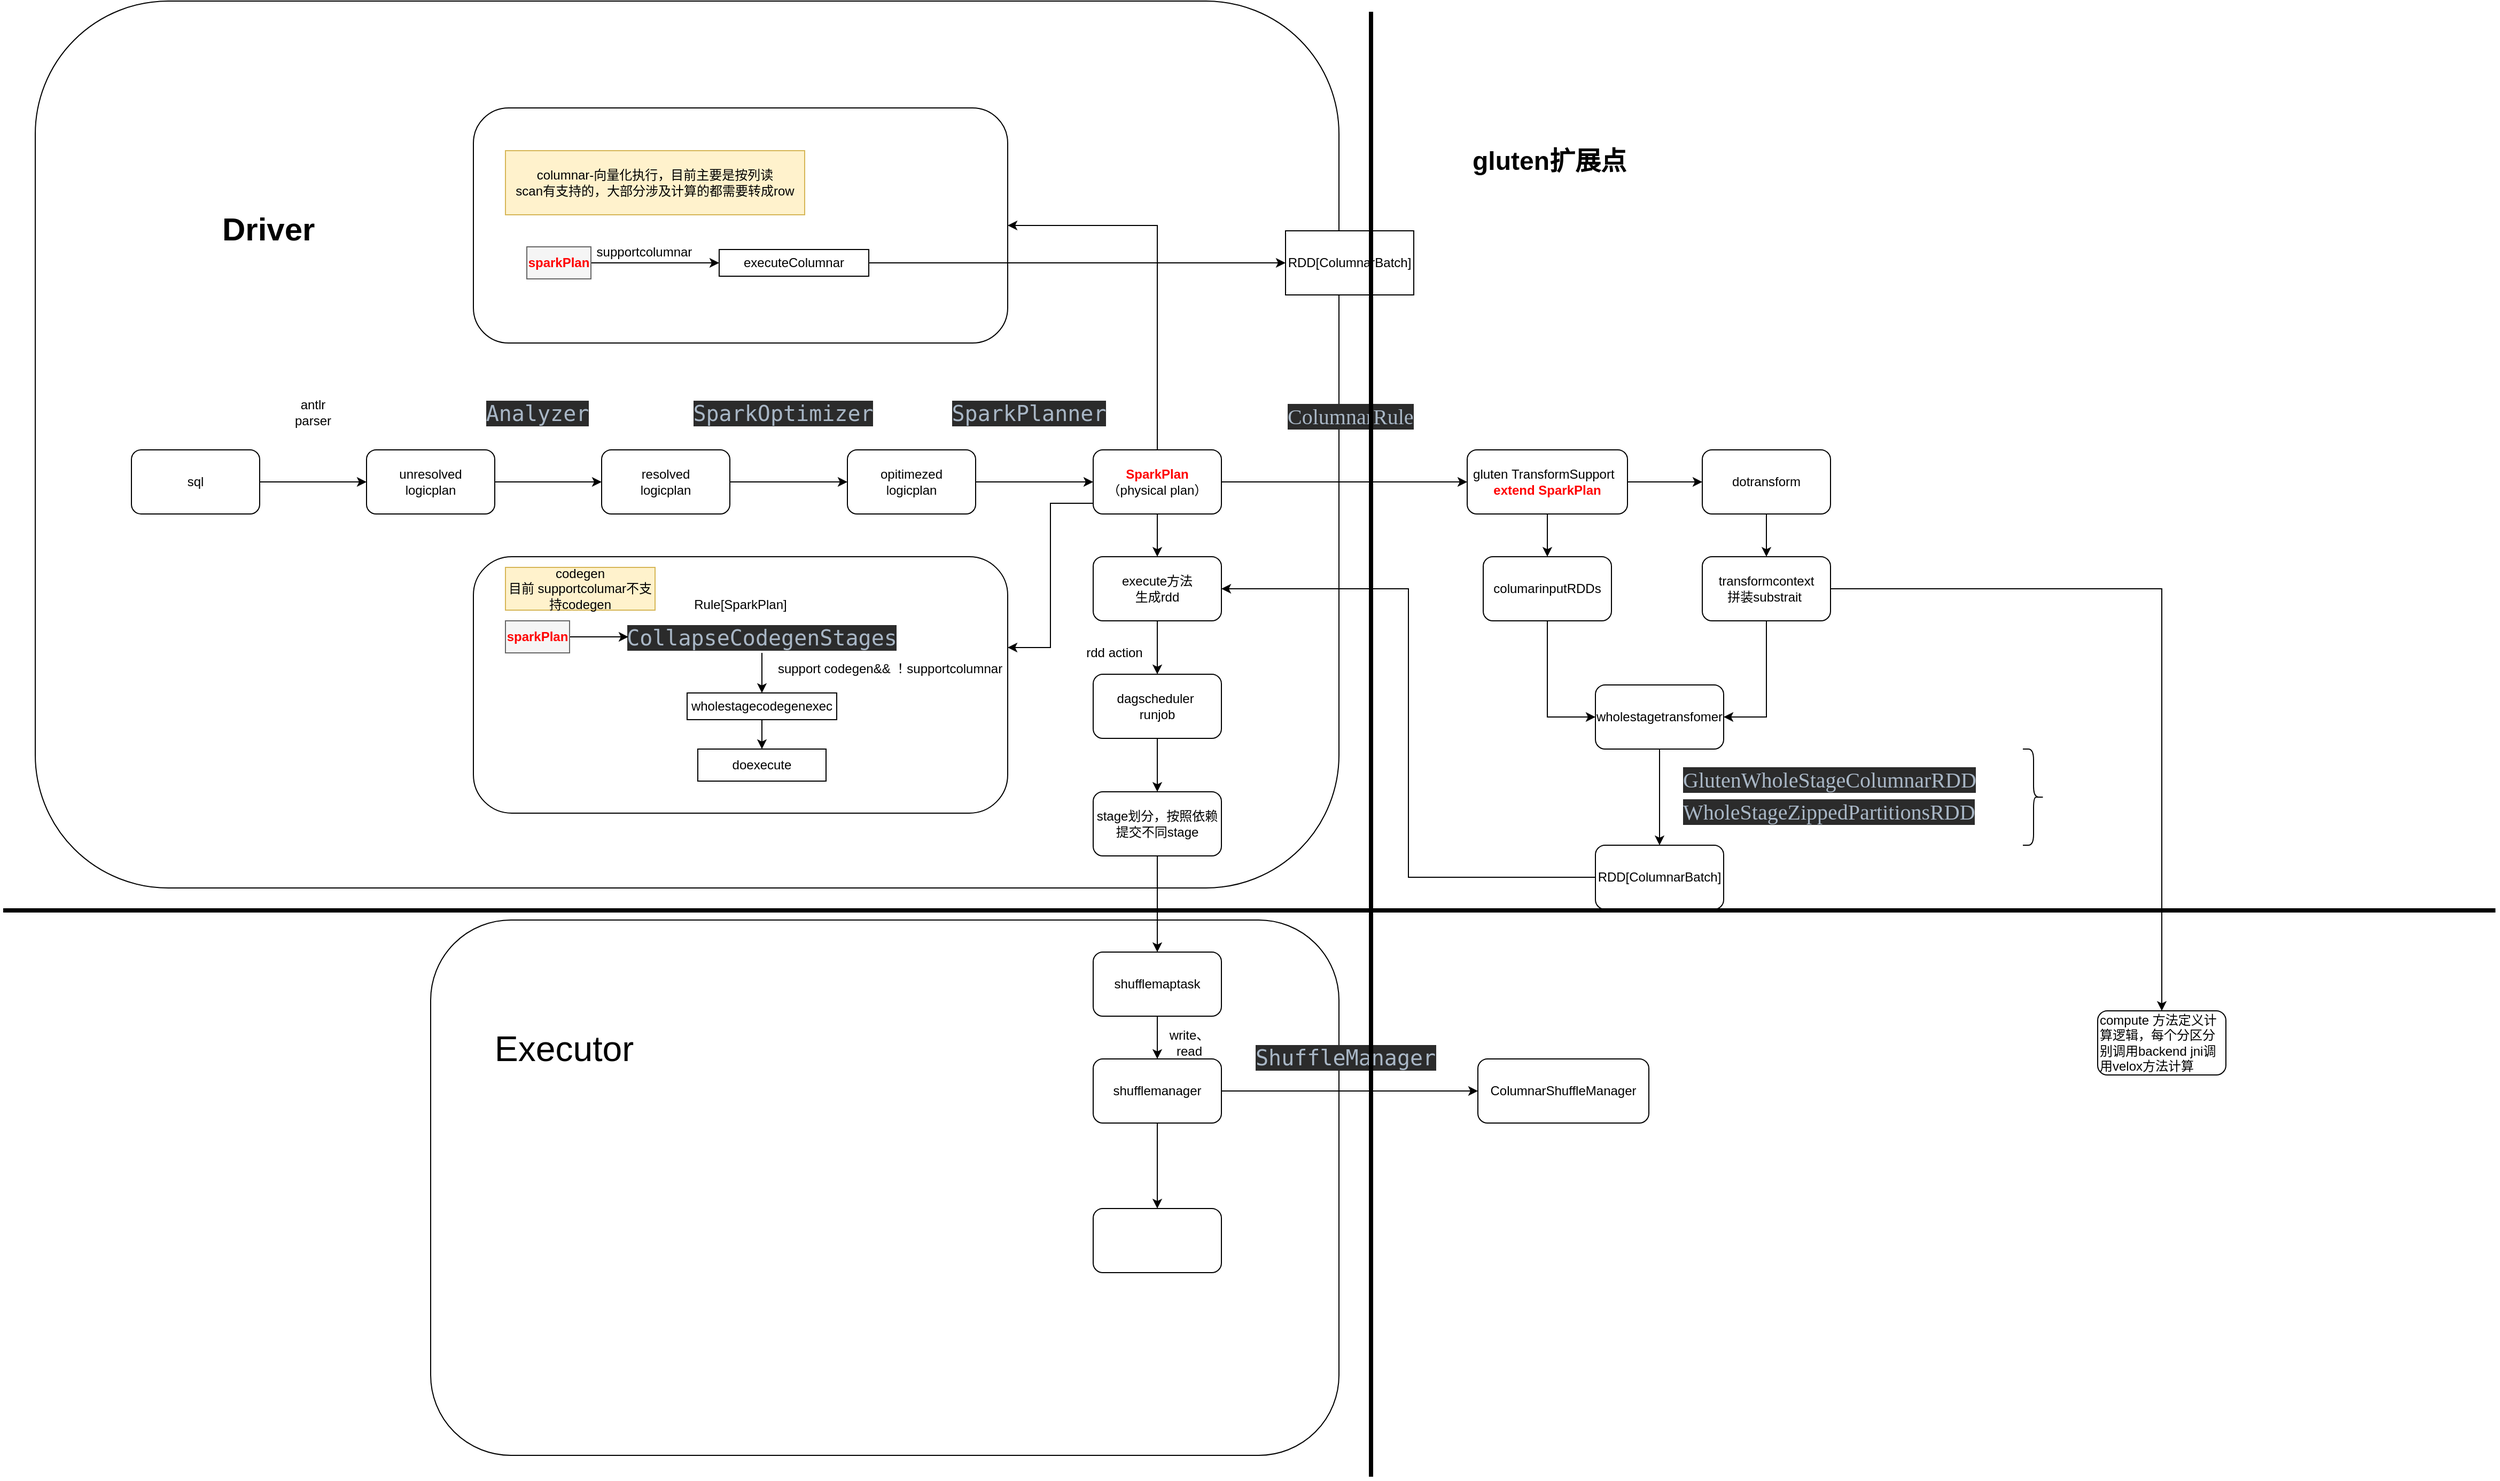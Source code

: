 <mxfile version="21.6.6" type="github">
  <diagram name="Page-1" id="DvOK544AAdSYS5Jsig9n">
    <mxGraphModel dx="2499" dy="2141" grid="1" gridSize="10" guides="1" tooltips="1" connect="1" arrows="1" fold="1" page="1" pageScale="1" pageWidth="827" pageHeight="1169" math="0" shadow="0">
      <root>
        <mxCell id="0" />
        <mxCell id="1" parent="0" />
        <mxCell id="msUf4MJw7vBMh_uC4jN4-15" value="" style="rounded=1;whiteSpace=wrap;html=1;" parent="1" vertex="1">
          <mxGeometry x="30" y="-10" width="1220" height="830" as="geometry" />
        </mxCell>
        <mxCell id="msUf4MJw7vBMh_uC4jN4-3" style="edgeStyle=orthogonalEdgeStyle;rounded=0;orthogonalLoop=1;jettySize=auto;html=1;entryX=0;entryY=0.5;entryDx=0;entryDy=0;" parent="1" source="msUf4MJw7vBMh_uC4jN4-1" target="msUf4MJw7vBMh_uC4jN4-4" edge="1">
          <mxGeometry relative="1" as="geometry">
            <mxPoint x="410" y="440" as="targetPoint" />
          </mxGeometry>
        </mxCell>
        <mxCell id="msUf4MJw7vBMh_uC4jN4-1" value="sql" style="rounded=1;whiteSpace=wrap;html=1;" parent="1" vertex="1">
          <mxGeometry x="120" y="410" width="120" height="60" as="geometry" />
        </mxCell>
        <mxCell id="msUf4MJw7vBMh_uC4jN4-2" value="&lt;h1&gt;&lt;font style=&quot;font-size: 30px;&quot;&gt;Driver&lt;/font&gt;&lt;/h1&gt;" style="text;html=1;strokeColor=none;fillColor=none;spacing=5;spacingTop=-20;whiteSpace=wrap;overflow=hidden;rounded=0;" parent="1" vertex="1">
          <mxGeometry x="200" y="180" width="280" height="80" as="geometry" />
        </mxCell>
        <mxCell id="msUf4MJw7vBMh_uC4jN4-7" style="edgeStyle=orthogonalEdgeStyle;rounded=0;orthogonalLoop=1;jettySize=auto;html=1;entryX=0;entryY=0.5;entryDx=0;entryDy=0;" parent="1" source="msUf4MJw7vBMh_uC4jN4-4" target="msUf4MJw7vBMh_uC4jN4-6" edge="1">
          <mxGeometry relative="1" as="geometry" />
        </mxCell>
        <mxCell id="msUf4MJw7vBMh_uC4jN4-4" value="unresolved&lt;br&gt;logicplan" style="rounded=1;whiteSpace=wrap;html=1;" parent="1" vertex="1">
          <mxGeometry x="340" y="410" width="120" height="60" as="geometry" />
        </mxCell>
        <mxCell id="msUf4MJw7vBMh_uC4jN4-5" value="antlr parser" style="text;html=1;strokeColor=none;fillColor=none;align=center;verticalAlign=middle;whiteSpace=wrap;rounded=0;" parent="1" vertex="1">
          <mxGeometry x="260" y="360" width="60" height="30" as="geometry" />
        </mxCell>
        <mxCell id="msUf4MJw7vBMh_uC4jN4-10" value="" style="edgeStyle=orthogonalEdgeStyle;rounded=0;orthogonalLoop=1;jettySize=auto;html=1;" parent="1" source="msUf4MJw7vBMh_uC4jN4-6" target="msUf4MJw7vBMh_uC4jN4-9" edge="1">
          <mxGeometry relative="1" as="geometry" />
        </mxCell>
        <mxCell id="msUf4MJw7vBMh_uC4jN4-6" value="resolved&lt;br&gt;logicplan" style="rounded=1;whiteSpace=wrap;html=1;" parent="1" vertex="1">
          <mxGeometry x="560" y="410" width="120" height="60" as="geometry" />
        </mxCell>
        <mxCell id="msUf4MJw7vBMh_uC4jN4-8" value="&lt;div style=&quot;background-color:#2b2b2b;color:#a9b7c6;font-family:&#39;Chalkboard&#39;;font-size:15.0pt;&quot;&gt;&lt;pre&gt;Analyzer&lt;/pre&gt;&lt;/div&gt;" style="text;html=1;strokeColor=none;fillColor=none;align=center;verticalAlign=middle;whiteSpace=wrap;rounded=0;" parent="1" vertex="1">
          <mxGeometry x="470" y="360" width="60" height="30" as="geometry" />
        </mxCell>
        <mxCell id="msUf4MJw7vBMh_uC4jN4-13" value="" style="edgeStyle=orthogonalEdgeStyle;rounded=0;orthogonalLoop=1;jettySize=auto;html=1;" parent="1" source="msUf4MJw7vBMh_uC4jN4-9" target="msUf4MJw7vBMh_uC4jN4-12" edge="1">
          <mxGeometry relative="1" as="geometry" />
        </mxCell>
        <mxCell id="msUf4MJw7vBMh_uC4jN4-9" value="opitimezed &lt;br&gt;logicplan" style="rounded=1;whiteSpace=wrap;html=1;" parent="1" vertex="1">
          <mxGeometry x="790" y="410" width="120" height="60" as="geometry" />
        </mxCell>
        <mxCell id="msUf4MJw7vBMh_uC4jN4-11" value="&lt;div style=&quot;background-color:#2b2b2b;color:#a9b7c6;font-family:&#39;Chalkboard&#39;;font-size:15.0pt;&quot;&gt;&lt;pre&gt;SparkOptimizer&lt;/pre&gt;&lt;/div&gt;" style="text;html=1;strokeColor=none;fillColor=none;align=center;verticalAlign=middle;whiteSpace=wrap;rounded=0;" parent="1" vertex="1">
          <mxGeometry x="700" y="360" width="60" height="30" as="geometry" />
        </mxCell>
        <mxCell id="msUf4MJw7vBMh_uC4jN4-17" style="edgeStyle=orthogonalEdgeStyle;rounded=0;orthogonalLoop=1;jettySize=auto;html=1;" parent="1" source="msUf4MJw7vBMh_uC4jN4-12" edge="1">
          <mxGeometry relative="1" as="geometry">
            <mxPoint x="1370" y="440" as="targetPoint" />
          </mxGeometry>
        </mxCell>
        <mxCell id="msUf4MJw7vBMh_uC4jN4-24" value="" style="edgeStyle=orthogonalEdgeStyle;rounded=0;orthogonalLoop=1;jettySize=auto;html=1;" parent="1" source="msUf4MJw7vBMh_uC4jN4-12" target="msUf4MJw7vBMh_uC4jN4-23" edge="1">
          <mxGeometry relative="1" as="geometry" />
        </mxCell>
        <mxCell id="BWV1KbDKcv2o01H1qYZp-22" value="" style="edgeStyle=orthogonalEdgeStyle;rounded=0;orthogonalLoop=1;jettySize=auto;html=1;" edge="1" parent="1" source="msUf4MJw7vBMh_uC4jN4-12" target="BWV1KbDKcv2o01H1qYZp-21">
          <mxGeometry relative="1" as="geometry">
            <Array as="points">
              <mxPoint x="1080" y="200" />
            </Array>
          </mxGeometry>
        </mxCell>
        <mxCell id="msUf4MJw7vBMh_uC4jN4-12" value="&lt;b&gt;&lt;font color=&quot;#ff0000&quot;&gt;SparkPlan&lt;/font&gt;&lt;/b&gt;&lt;br&gt;（physical plan）" style="rounded=1;whiteSpace=wrap;html=1;" parent="1" vertex="1">
          <mxGeometry x="1020" y="410" width="120" height="60" as="geometry" />
        </mxCell>
        <mxCell id="msUf4MJw7vBMh_uC4jN4-14" value="&lt;div style=&quot;background-color:#2b2b2b;color:#a9b7c6;font-family:&#39;Chalkboard&#39;;font-size:15.0pt;&quot;&gt;&lt;pre&gt;SparkPlanner&lt;/pre&gt;&lt;/div&gt;" style="text;html=1;strokeColor=none;fillColor=none;align=center;verticalAlign=middle;whiteSpace=wrap;rounded=0;" parent="1" vertex="1">
          <mxGeometry x="930" y="360" width="60" height="30" as="geometry" />
        </mxCell>
        <mxCell id="msUf4MJw7vBMh_uC4jN4-16" value="&lt;h1&gt;gluten扩展点&lt;/h1&gt;" style="text;html=1;strokeColor=none;fillColor=none;spacing=5;spacingTop=-20;whiteSpace=wrap;overflow=hidden;rounded=0;" parent="1" vertex="1">
          <mxGeometry x="1370" y="120" width="280" height="80" as="geometry" />
        </mxCell>
        <mxCell id="msUf4MJw7vBMh_uC4jN4-27" value="" style="edgeStyle=orthogonalEdgeStyle;rounded=0;orthogonalLoop=1;jettySize=auto;html=1;" parent="1" source="msUf4MJw7vBMh_uC4jN4-18" target="msUf4MJw7vBMh_uC4jN4-26" edge="1">
          <mxGeometry relative="1" as="geometry" />
        </mxCell>
        <mxCell id="msUf4MJw7vBMh_uC4jN4-29" value="" style="edgeStyle=orthogonalEdgeStyle;rounded=0;orthogonalLoop=1;jettySize=auto;html=1;" parent="1" source="msUf4MJw7vBMh_uC4jN4-18" target="msUf4MJw7vBMh_uC4jN4-28" edge="1">
          <mxGeometry relative="1" as="geometry" />
        </mxCell>
        <mxCell id="msUf4MJw7vBMh_uC4jN4-18" value="gluten&amp;nbsp;TransformSupport&lt;span style=&quot;background-color: initial;&quot;&gt;&amp;nbsp;&amp;nbsp;&lt;/span&gt;&lt;br&gt;&lt;b&gt;&lt;font color=&quot;#ff0000&quot;&gt;extend SparkPlan&lt;/font&gt;&lt;/b&gt;" style="rounded=1;whiteSpace=wrap;html=1;" parent="1" vertex="1">
          <mxGeometry x="1370" y="410" width="150" height="60" as="geometry" />
        </mxCell>
        <mxCell id="msUf4MJw7vBMh_uC4jN4-19" value="&lt;div style=&quot;background-color: rgb(43, 43, 43); color: rgb(169, 183, 198); font-family: Chalkboard; font-size: 15pt;&quot;&gt;ColumnarRule&lt;/div&gt;" style="text;whiteSpace=wrap;html=1;" parent="1" vertex="1">
          <mxGeometry x="1200" y="360" width="150" height="50" as="geometry" />
        </mxCell>
        <mxCell id="msUf4MJw7vBMh_uC4jN4-20" value="" style="rounded=1;whiteSpace=wrap;html=1;" parent="1" vertex="1">
          <mxGeometry x="400" y="850" width="850" height="501" as="geometry" />
        </mxCell>
        <mxCell id="msUf4MJw7vBMh_uC4jN4-31" value="" style="edgeStyle=orthogonalEdgeStyle;rounded=0;orthogonalLoop=1;jettySize=auto;html=1;" parent="1" source="msUf4MJw7vBMh_uC4jN4-23" target="msUf4MJw7vBMh_uC4jN4-30" edge="1">
          <mxGeometry relative="1" as="geometry" />
        </mxCell>
        <mxCell id="msUf4MJw7vBMh_uC4jN4-23" value="execute方法&lt;br&gt;生成rdd" style="rounded=1;whiteSpace=wrap;html=1;" parent="1" vertex="1">
          <mxGeometry x="1020" y="510" width="120" height="60" as="geometry" />
        </mxCell>
        <mxCell id="BWV1KbDKcv2o01H1qYZp-42" value="" style="edgeStyle=orthogonalEdgeStyle;rounded=0;orthogonalLoop=1;jettySize=auto;html=1;" edge="1" parent="1" source="msUf4MJw7vBMh_uC4jN4-26" target="BWV1KbDKcv2o01H1qYZp-41">
          <mxGeometry relative="1" as="geometry">
            <Array as="points">
              <mxPoint x="1445" y="660" />
            </Array>
          </mxGeometry>
        </mxCell>
        <mxCell id="msUf4MJw7vBMh_uC4jN4-26" value="columarinputRDDs" style="rounded=1;whiteSpace=wrap;html=1;" parent="1" vertex="1">
          <mxGeometry x="1385" y="510" width="120" height="60" as="geometry" />
        </mxCell>
        <mxCell id="BWV1KbDKcv2o01H1qYZp-40" value="" style="edgeStyle=orthogonalEdgeStyle;rounded=0;orthogonalLoop=1;jettySize=auto;html=1;" edge="1" parent="1" source="msUf4MJw7vBMh_uC4jN4-28" target="BWV1KbDKcv2o01H1qYZp-39">
          <mxGeometry relative="1" as="geometry" />
        </mxCell>
        <mxCell id="msUf4MJw7vBMh_uC4jN4-28" value="dotransform" style="whiteSpace=wrap;html=1;rounded=1;" parent="1" vertex="1">
          <mxGeometry x="1590" y="410" width="120" height="60" as="geometry" />
        </mxCell>
        <mxCell id="msUf4MJw7vBMh_uC4jN4-35" value="" style="edgeStyle=orthogonalEdgeStyle;rounded=0;orthogonalLoop=1;jettySize=auto;html=1;" parent="1" source="msUf4MJw7vBMh_uC4jN4-30" target="msUf4MJw7vBMh_uC4jN4-34" edge="1">
          <mxGeometry relative="1" as="geometry" />
        </mxCell>
        <mxCell id="msUf4MJw7vBMh_uC4jN4-30" value="dagscheduler&amp;nbsp;&lt;br&gt;runjob" style="rounded=1;whiteSpace=wrap;html=1;" parent="1" vertex="1">
          <mxGeometry x="1020" y="620" width="120" height="60" as="geometry" />
        </mxCell>
        <mxCell id="msUf4MJw7vBMh_uC4jN4-32" value="rdd action" style="text;html=1;strokeColor=none;fillColor=none;align=center;verticalAlign=middle;whiteSpace=wrap;rounded=0;" parent="1" vertex="1">
          <mxGeometry x="1010" y="584.5" width="60" height="30" as="geometry" />
        </mxCell>
        <mxCell id="msUf4MJw7vBMh_uC4jN4-43" value="" style="edgeStyle=orthogonalEdgeStyle;rounded=0;orthogonalLoop=1;jettySize=auto;html=1;" parent="1" source="msUf4MJw7vBMh_uC4jN4-34" target="msUf4MJw7vBMh_uC4jN4-42" edge="1">
          <mxGeometry relative="1" as="geometry" />
        </mxCell>
        <mxCell id="msUf4MJw7vBMh_uC4jN4-34" value="stage划分，按照依赖提交不同stage" style="rounded=1;whiteSpace=wrap;html=1;" parent="1" vertex="1">
          <mxGeometry x="1020" y="730" width="120" height="60" as="geometry" />
        </mxCell>
        <mxCell id="msUf4MJw7vBMh_uC4jN4-38" value="&lt;font style=&quot;font-size: 33px;&quot;&gt;Executor&lt;/font&gt;" style="text;html=1;strokeColor=none;fillColor=none;align=center;verticalAlign=middle;whiteSpace=wrap;rounded=0;fontSize=33;" parent="1" vertex="1">
          <mxGeometry x="460" y="940" width="130" height="60" as="geometry" />
        </mxCell>
        <mxCell id="msUf4MJw7vBMh_uC4jN4-45" value="" style="edgeStyle=orthogonalEdgeStyle;rounded=0;orthogonalLoop=1;jettySize=auto;html=1;" parent="1" source="msUf4MJw7vBMh_uC4jN4-42" target="msUf4MJw7vBMh_uC4jN4-44" edge="1">
          <mxGeometry relative="1" as="geometry" />
        </mxCell>
        <mxCell id="msUf4MJw7vBMh_uC4jN4-42" value="shufflemaptask" style="whiteSpace=wrap;html=1;rounded=1;" parent="1" vertex="1">
          <mxGeometry x="1020" y="880" width="120" height="60" as="geometry" />
        </mxCell>
        <mxCell id="msUf4MJw7vBMh_uC4jN4-47" value="" style="edgeStyle=orthogonalEdgeStyle;rounded=0;orthogonalLoop=1;jettySize=auto;html=1;" parent="1" source="msUf4MJw7vBMh_uC4jN4-44" target="msUf4MJw7vBMh_uC4jN4-46" edge="1">
          <mxGeometry relative="1" as="geometry" />
        </mxCell>
        <mxCell id="BWV1KbDKcv2o01H1qYZp-57" value="" style="edgeStyle=orthogonalEdgeStyle;rounded=0;orthogonalLoop=1;jettySize=auto;html=1;" edge="1" parent="1" source="msUf4MJw7vBMh_uC4jN4-44" target="BWV1KbDKcv2o01H1qYZp-56">
          <mxGeometry relative="1" as="geometry" />
        </mxCell>
        <mxCell id="msUf4MJw7vBMh_uC4jN4-44" value="shufflemanager" style="whiteSpace=wrap;html=1;rounded=1;" parent="1" vertex="1">
          <mxGeometry x="1020" y="980" width="120" height="60" as="geometry" />
        </mxCell>
        <mxCell id="msUf4MJw7vBMh_uC4jN4-46" value="ColumnarShuffleManager" style="whiteSpace=wrap;html=1;rounded=1;" parent="1" vertex="1">
          <mxGeometry x="1380" y="980" width="160" height="60" as="geometry" />
        </mxCell>
        <mxCell id="msUf4MJw7vBMh_uC4jN4-48" value="&lt;div style=&quot;background-color:#2b2b2b;color:#a9b7c6;font-family:&#39;Chalkboard&#39;;font-size:15.0pt;&quot;&gt;&lt;pre&gt;ShuffleManager&lt;/pre&gt;&lt;/div&gt;" style="text;whiteSpace=wrap;html=1;" parent="1" vertex="1">
          <mxGeometry x="1170" y="940" width="200" height="90" as="geometry" />
        </mxCell>
        <mxCell id="msUf4MJw7vBMh_uC4jN4-49" value="write、read" style="text;html=1;strokeColor=none;fillColor=none;align=center;verticalAlign=middle;whiteSpace=wrap;rounded=0;" parent="1" vertex="1">
          <mxGeometry x="1080" y="950" width="60" height="30" as="geometry" />
        </mxCell>
        <mxCell id="BWV1KbDKcv2o01H1qYZp-7" value="" style="edgeStyle=orthogonalEdgeStyle;rounded=0;orthogonalLoop=1;jettySize=auto;html=1;" edge="1" parent="1" source="msUf4MJw7vBMh_uC4jN4-12" target="BWV1KbDKcv2o01H1qYZp-6">
          <mxGeometry relative="1" as="geometry">
            <mxPoint x="1080" y="260" as="sourcePoint" />
            <Array as="points">
              <mxPoint x="980" y="460" />
              <mxPoint x="980" y="595" />
            </Array>
          </mxGeometry>
        </mxCell>
        <mxCell id="BWV1KbDKcv2o01H1qYZp-6" value="" style="whiteSpace=wrap;html=1;rounded=1;" vertex="1" parent="1">
          <mxGeometry x="440" y="510" width="500" height="240" as="geometry" />
        </mxCell>
        <mxCell id="BWV1KbDKcv2o01H1qYZp-8" value="codegen&lt;br&gt;目前 supportcolumar不支持codegen" style="text;html=1;strokeColor=#d6b656;fillColor=#fff2cc;align=center;verticalAlign=middle;whiteSpace=wrap;rounded=0;" vertex="1" parent="1">
          <mxGeometry x="470" y="520" width="140" height="40" as="geometry" />
        </mxCell>
        <mxCell id="BWV1KbDKcv2o01H1qYZp-14" value="" style="edgeStyle=orthogonalEdgeStyle;rounded=0;orthogonalLoop=1;jettySize=auto;html=1;" edge="1" parent="1" source="BWV1KbDKcv2o01H1qYZp-11" target="BWV1KbDKcv2o01H1qYZp-13">
          <mxGeometry relative="1" as="geometry" />
        </mxCell>
        <mxCell id="BWV1KbDKcv2o01H1qYZp-11" value="&lt;div style=&quot;background-color:#2b2b2b;color:#a9b7c6;font-family:&#39;Chalkboard&#39;;font-size:15.0pt;&quot;&gt;&lt;pre&gt;CollapseCodegenStages&lt;/pre&gt;&lt;/div&gt;" style="text;html=1;strokeColor=none;fillColor=none;align=center;verticalAlign=middle;whiteSpace=wrap;rounded=0;" vertex="1" parent="1">
          <mxGeometry x="585" y="570" width="250" height="30" as="geometry" />
        </mxCell>
        <mxCell id="BWV1KbDKcv2o01H1qYZp-12" value="Rule[SparkPlan]" style="text;html=1;strokeColor=none;fillColor=none;align=center;verticalAlign=middle;whiteSpace=wrap;rounded=0;" vertex="1" parent="1">
          <mxGeometry x="660" y="540" width="60" height="30" as="geometry" />
        </mxCell>
        <mxCell id="BWV1KbDKcv2o01H1qYZp-19" value="" style="edgeStyle=orthogonalEdgeStyle;rounded=0;orthogonalLoop=1;jettySize=auto;html=1;" edge="1" parent="1" source="BWV1KbDKcv2o01H1qYZp-13" target="BWV1KbDKcv2o01H1qYZp-18">
          <mxGeometry relative="1" as="geometry" />
        </mxCell>
        <mxCell id="BWV1KbDKcv2o01H1qYZp-13" value="wholestagecodegenexec" style="whiteSpace=wrap;html=1;" vertex="1" parent="1">
          <mxGeometry x="640" y="637.5" width="140" height="25" as="geometry" />
        </mxCell>
        <mxCell id="BWV1KbDKcv2o01H1qYZp-16" style="edgeStyle=orthogonalEdgeStyle;rounded=0;orthogonalLoop=1;jettySize=auto;html=1;" edge="1" parent="1" source="BWV1KbDKcv2o01H1qYZp-15" target="BWV1KbDKcv2o01H1qYZp-11">
          <mxGeometry relative="1" as="geometry" />
        </mxCell>
        <mxCell id="BWV1KbDKcv2o01H1qYZp-15" value="&lt;b&gt;&lt;font color=&quot;#ff0000&quot;&gt;sparkPlan&lt;/font&gt;&lt;/b&gt;" style="text;html=1;strokeColor=#666666;fillColor=#f5f5f5;align=center;verticalAlign=middle;whiteSpace=wrap;rounded=0;fontColor=#333333;" vertex="1" parent="1">
          <mxGeometry x="470" y="570" width="60" height="30" as="geometry" />
        </mxCell>
        <mxCell id="BWV1KbDKcv2o01H1qYZp-17" value="support codegen&amp;amp;&amp;amp; ！supportcolumnar" style="text;html=1;strokeColor=none;fillColor=none;align=center;verticalAlign=middle;whiteSpace=wrap;rounded=0;" vertex="1" parent="1">
          <mxGeometry x="710" y="600" width="240" height="30" as="geometry" />
        </mxCell>
        <mxCell id="BWV1KbDKcv2o01H1qYZp-18" value="doexecute" style="whiteSpace=wrap;html=1;" vertex="1" parent="1">
          <mxGeometry x="650" y="690" width="120" height="30" as="geometry" />
        </mxCell>
        <mxCell id="BWV1KbDKcv2o01H1qYZp-21" value="" style="rounded=1;whiteSpace=wrap;html=1;" vertex="1" parent="1">
          <mxGeometry x="440" y="90" width="500" height="220" as="geometry" />
        </mxCell>
        <mxCell id="BWV1KbDKcv2o01H1qYZp-23" value="columnar-向量化执行，目前主要是按列读&lt;br&gt;scan有支持的，大部分涉及计算的都需要转成row" style="text;html=1;strokeColor=#d6b656;fillColor=#fff2cc;align=center;verticalAlign=middle;whiteSpace=wrap;rounded=0;" vertex="1" parent="1">
          <mxGeometry x="470" y="130" width="280" height="60" as="geometry" />
        </mxCell>
        <mxCell id="BWV1KbDKcv2o01H1qYZp-35" style="edgeStyle=orthogonalEdgeStyle;rounded=0;orthogonalLoop=1;jettySize=auto;html=1;entryX=0;entryY=0.5;entryDx=0;entryDy=0;" edge="1" parent="1" source="BWV1KbDKcv2o01H1qYZp-24" target="BWV1KbDKcv2o01H1qYZp-34">
          <mxGeometry relative="1" as="geometry" />
        </mxCell>
        <mxCell id="BWV1KbDKcv2o01H1qYZp-24" value="&lt;b&gt;&lt;font color=&quot;#ff0000&quot;&gt;sparkPlan&lt;/font&gt;&lt;/b&gt;" style="text;html=1;strokeColor=#666666;fillColor=#f5f5f5;align=center;verticalAlign=middle;whiteSpace=wrap;rounded=0;fontColor=#333333;" vertex="1" parent="1">
          <mxGeometry x="490" y="220" width="60" height="30" as="geometry" />
        </mxCell>
        <mxCell id="BWV1KbDKcv2o01H1qYZp-38" value="" style="edgeStyle=orthogonalEdgeStyle;rounded=0;orthogonalLoop=1;jettySize=auto;html=1;" edge="1" parent="1" source="BWV1KbDKcv2o01H1qYZp-34" target="BWV1KbDKcv2o01H1qYZp-37">
          <mxGeometry relative="1" as="geometry" />
        </mxCell>
        <mxCell id="BWV1KbDKcv2o01H1qYZp-34" value="executeColumnar" style="whiteSpace=wrap;html=1;" vertex="1" parent="1">
          <mxGeometry x="670" y="222.5" width="140" height="25" as="geometry" />
        </mxCell>
        <mxCell id="BWV1KbDKcv2o01H1qYZp-36" value="supportcolumnar" style="text;html=1;strokeColor=none;fillColor=none;align=center;verticalAlign=middle;whiteSpace=wrap;rounded=0;" vertex="1" parent="1">
          <mxGeometry x="530" y="210" width="140" height="30" as="geometry" />
        </mxCell>
        <mxCell id="BWV1KbDKcv2o01H1qYZp-37" value="RDD[ColumnarBatch]" style="whiteSpace=wrap;html=1;" vertex="1" parent="1">
          <mxGeometry x="1200" y="205" width="120" height="60" as="geometry" />
        </mxCell>
        <mxCell id="BWV1KbDKcv2o01H1qYZp-43" style="edgeStyle=orthogonalEdgeStyle;rounded=0;orthogonalLoop=1;jettySize=auto;html=1;entryX=1;entryY=0.5;entryDx=0;entryDy=0;" edge="1" parent="1" source="BWV1KbDKcv2o01H1qYZp-39" target="BWV1KbDKcv2o01H1qYZp-41">
          <mxGeometry relative="1" as="geometry" />
        </mxCell>
        <mxCell id="BWV1KbDKcv2o01H1qYZp-53" style="edgeStyle=orthogonalEdgeStyle;rounded=0;orthogonalLoop=1;jettySize=auto;html=1;" edge="1" parent="1" source="BWV1KbDKcv2o01H1qYZp-39" target="BWV1KbDKcv2o01H1qYZp-51">
          <mxGeometry relative="1" as="geometry" />
        </mxCell>
        <mxCell id="BWV1KbDKcv2o01H1qYZp-39" value="transformcontext&lt;br&gt;拼装substrait&amp;nbsp;" style="whiteSpace=wrap;html=1;rounded=1;" vertex="1" parent="1">
          <mxGeometry x="1590" y="510" width="120" height="60" as="geometry" />
        </mxCell>
        <mxCell id="BWV1KbDKcv2o01H1qYZp-45" value="" style="edgeStyle=orthogonalEdgeStyle;rounded=0;orthogonalLoop=1;jettySize=auto;html=1;" edge="1" parent="1" source="BWV1KbDKcv2o01H1qYZp-41" target="BWV1KbDKcv2o01H1qYZp-44">
          <mxGeometry relative="1" as="geometry" />
        </mxCell>
        <mxCell id="BWV1KbDKcv2o01H1qYZp-41" value="wholestagetransfomer" style="whiteSpace=wrap;html=1;rounded=1;" vertex="1" parent="1">
          <mxGeometry x="1490" y="630" width="120" height="60" as="geometry" />
        </mxCell>
        <mxCell id="BWV1KbDKcv2o01H1qYZp-49" style="edgeStyle=orthogonalEdgeStyle;rounded=0;orthogonalLoop=1;jettySize=auto;html=1;entryX=1;entryY=0.5;entryDx=0;entryDy=0;" edge="1" parent="1" source="BWV1KbDKcv2o01H1qYZp-44" target="msUf4MJw7vBMh_uC4jN4-23">
          <mxGeometry relative="1" as="geometry" />
        </mxCell>
        <mxCell id="BWV1KbDKcv2o01H1qYZp-44" value="RDD[ColumnarBatch]" style="whiteSpace=wrap;html=1;rounded=1;" vertex="1" parent="1">
          <mxGeometry x="1490" y="780" width="120" height="60" as="geometry" />
        </mxCell>
        <mxCell id="BWV1KbDKcv2o01H1qYZp-47" value="&lt;div style=&quot;background-color: rgb(43, 43, 43); color: rgb(169, 183, 198); font-family: Chalkboard; font-size: 15pt;&quot;&gt;GlutenWholeStageColumnarRDD&lt;/div&gt;" style="text;whiteSpace=wrap;html=1;" vertex="1" parent="1">
          <mxGeometry x="1570" y="700" width="320" height="50" as="geometry" />
        </mxCell>
        <mxCell id="BWV1KbDKcv2o01H1qYZp-48" value="&lt;div style=&quot;background-color: rgb(43, 43, 43); color: rgb(169, 183, 198); font-family: Chalkboard; font-size: 15pt;&quot;&gt;WholeStageZippedPartitionsRDD&lt;/div&gt;" style="text;whiteSpace=wrap;html=1;" vertex="1" parent="1">
          <mxGeometry x="1570" y="730" width="330" height="50" as="geometry" />
        </mxCell>
        <mxCell id="BWV1KbDKcv2o01H1qYZp-50" value="" style="shape=curlyBracket;whiteSpace=wrap;html=1;rounded=1;flipH=1;labelPosition=right;verticalLabelPosition=middle;align=left;verticalAlign=middle;" vertex="1" parent="1">
          <mxGeometry x="1890" y="690" width="20" height="90" as="geometry" />
        </mxCell>
        <mxCell id="BWV1KbDKcv2o01H1qYZp-51" value="compute 方法定义计算逻辑，每个分区分别调用backend jni调用velox方法计算" style="whiteSpace=wrap;html=1;align=left;rounded=1;" vertex="1" parent="1">
          <mxGeometry x="1960" y="935" width="120" height="60" as="geometry" />
        </mxCell>
        <mxCell id="BWV1KbDKcv2o01H1qYZp-54" value="" style="endArrow=none;html=1;rounded=0;strokeWidth=4;" edge="1" parent="1">
          <mxGeometry width="50" height="50" relative="1" as="geometry">
            <mxPoint x="-0.002" y="841" as="sourcePoint" />
            <mxPoint x="2332.22" y="841" as="targetPoint" />
          </mxGeometry>
        </mxCell>
        <mxCell id="BWV1KbDKcv2o01H1qYZp-55" value="" style="endArrow=none;html=1;rounded=0;strokeWidth=4;" edge="1" parent="1">
          <mxGeometry width="50" height="50" relative="1" as="geometry">
            <mxPoint x="1280.003" y="1371" as="sourcePoint" />
            <mxPoint x="1280" as="targetPoint" />
          </mxGeometry>
        </mxCell>
        <mxCell id="BWV1KbDKcv2o01H1qYZp-56" value="" style="whiteSpace=wrap;html=1;rounded=1;" vertex="1" parent="1">
          <mxGeometry x="1020" y="1120" width="120" height="60" as="geometry" />
        </mxCell>
      </root>
    </mxGraphModel>
  </diagram>
</mxfile>
